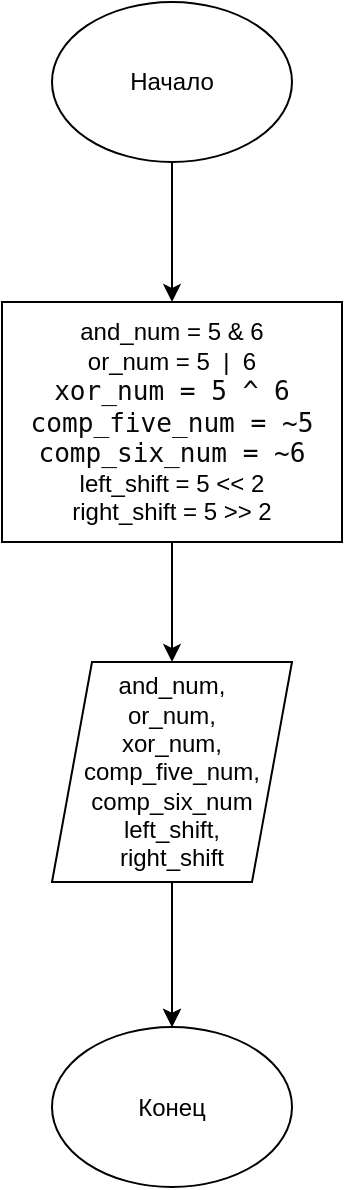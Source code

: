 <mxfile compressed="false" version="13.7.3" type="github" pages="3">
  <diagram id="BLRAGRiclhUCpPVUP0Xi" name="task_1">
    <mxGraphModel dx="664" dy="585" grid="1" gridSize="10" guides="1" tooltips="1" connect="1" arrows="1" fold="1" page="1" pageScale="1" pageWidth="827" pageHeight="1169" math="0" shadow="0">
      <root>
        <mxCell id="0" />
        <mxCell id="1" parent="0" />
        <mxCell id="-88nwMfGtzDxGiUq0B6l-3" style="edgeStyle=orthogonalEdgeStyle;rounded=0;orthogonalLoop=1;jettySize=auto;html=1;entryX=0.5;entryY=0;entryDx=0;entryDy=0;" parent="1" source="-88nwMfGtzDxGiUq0B6l-1" target="-88nwMfGtzDxGiUq0B6l-2" edge="1">
          <mxGeometry relative="1" as="geometry" />
        </mxCell>
        <mxCell id="-88nwMfGtzDxGiUq0B6l-1" value="Начало" style="ellipse;whiteSpace=wrap;html=1;" parent="1" vertex="1">
          <mxGeometry x="300" y="50" width="120" height="80" as="geometry" />
        </mxCell>
        <mxCell id="o97iVPnSVxg-Hbsky-Js-3" style="edgeStyle=orthogonalEdgeStyle;rounded=0;orthogonalLoop=1;jettySize=auto;html=1;" parent="1" source="-88nwMfGtzDxGiUq0B6l-2" target="-88nwMfGtzDxGiUq0B6l-4" edge="1">
          <mxGeometry relative="1" as="geometry" />
        </mxCell>
        <mxCell id="-88nwMfGtzDxGiUq0B6l-2" value="and_num = 5 &amp;amp; 6&lt;br&gt;or_num = 5&amp;nbsp; |&amp;nbsp; 6&lt;br&gt;&lt;font color=&quot;#080808&quot; face=&quot;JetBrains Mono, monospace&quot;&gt;&lt;span style=&quot;font-size: 13.067px ; background-color: rgb(255 , 255 , 255)&quot;&gt;xor_num = 5 ^ 6&lt;br&gt;comp_five_num = ~5&lt;br&gt;&lt;/span&gt;&lt;/font&gt;&lt;font color=&quot;#080808&quot; face=&quot;JetBrains Mono, monospace&quot;&gt;&lt;span style=&quot;font-size: 13.067px ; background-color: rgb(255 , 255 , 255)&quot;&gt;comp_six_num = ~6&lt;br&gt;&lt;/span&gt;&lt;/font&gt;left_shift = 5 &amp;lt;&amp;lt; 2&lt;br&gt;right_shift = 5 &amp;gt;&amp;gt; 2" style="rounded=0;whiteSpace=wrap;html=1;" parent="1" vertex="1">
          <mxGeometry x="275" y="200" width="170" height="120" as="geometry" />
        </mxCell>
        <mxCell id="-88nwMfGtzDxGiUq0B6l-7" style="edgeStyle=orthogonalEdgeStyle;rounded=0;orthogonalLoop=1;jettySize=auto;html=1;exitX=0.5;exitY=1;exitDx=0;exitDy=0;entryX=0.5;entryY=0;entryDx=0;entryDy=0;" parent="1" target="-88nwMfGtzDxGiUq0B6l-6" edge="1">
          <mxGeometry relative="1" as="geometry">
            <mxPoint x="360" y="527" as="sourcePoint" />
          </mxGeometry>
        </mxCell>
        <mxCell id="o97iVPnSVxg-Hbsky-Js-4" style="edgeStyle=orthogonalEdgeStyle;rounded=0;orthogonalLoop=1;jettySize=auto;html=1;entryX=0.5;entryY=0;entryDx=0;entryDy=0;" parent="1" source="-88nwMfGtzDxGiUq0B6l-4" target="-88nwMfGtzDxGiUq0B6l-6" edge="1">
          <mxGeometry relative="1" as="geometry" />
        </mxCell>
        <mxCell id="-88nwMfGtzDxGiUq0B6l-4" value="and_num,&lt;br&gt;or_num,&lt;br&gt;xor_num,&lt;br&gt;comp_five_num,&lt;br&gt;comp_six_num&lt;br&gt;left_shift,&lt;br&gt;right_shift" style="shape=parallelogram;perimeter=parallelogramPerimeter;whiteSpace=wrap;html=1;fixedSize=1;" parent="1" vertex="1">
          <mxGeometry x="300" y="380" width="120" height="110" as="geometry" />
        </mxCell>
        <mxCell id="-88nwMfGtzDxGiUq0B6l-6" value="Конец" style="ellipse;whiteSpace=wrap;html=1;" parent="1" vertex="1">
          <mxGeometry x="300" y="562.5" width="120" height="80" as="geometry" />
        </mxCell>
      </root>
    </mxGraphModel>
  </diagram>
  <diagram id="LcXLevtG_EvTB7wcXRmx" name="task_2">
    <mxGraphModel dx="664" dy="585" grid="1" gridSize="10" guides="1" tooltips="1" connect="1" arrows="1" fold="1" page="1" pageScale="1" pageWidth="827" pageHeight="1169" math="0" shadow="0">
      <root>
        <mxCell id="VOWLj4hI3M0EqqpjqD_6-0" />
        <mxCell id="VOWLj4hI3M0EqqpjqD_6-1" parent="VOWLj4hI3M0EqqpjqD_6-0" />
        <mxCell id="E07SHd_wGsATNv3SDeH1-2" style="edgeStyle=orthogonalEdgeStyle;rounded=0;orthogonalLoop=1;jettySize=auto;html=1;entryX=0.5;entryY=0;entryDx=0;entryDy=0;" edge="1" parent="VOWLj4hI3M0EqqpjqD_6-1" source="E07SHd_wGsATNv3SDeH1-0" target="E07SHd_wGsATNv3SDeH1-1">
          <mxGeometry relative="1" as="geometry" />
        </mxCell>
        <mxCell id="E07SHd_wGsATNv3SDeH1-0" value="Начало" style="ellipse;whiteSpace=wrap;html=1;" vertex="1" parent="VOWLj4hI3M0EqqpjqD_6-1">
          <mxGeometry x="354" y="100" width="120" height="80" as="geometry" />
        </mxCell>
        <mxCell id="E07SHd_wGsATNv3SDeH1-4" style="edgeStyle=orthogonalEdgeStyle;rounded=0;orthogonalLoop=1;jettySize=auto;html=1;entryX=0.5;entryY=0;entryDx=0;entryDy=0;" edge="1" parent="VOWLj4hI3M0EqqpjqD_6-1" source="E07SHd_wGsATNv3SDeH1-1" target="E07SHd_wGsATNv3SDeH1-3">
          <mxGeometry relative="1" as="geometry" />
        </mxCell>
        <mxCell id="E07SHd_wGsATNv3SDeH1-1" value="x1, y1, x2, y2" style="shape=parallelogram;perimeter=parallelogramPerimeter;whiteSpace=wrap;html=1;fixedSize=1;" vertex="1" parent="VOWLj4hI3M0EqqpjqD_6-1">
          <mxGeometry x="354" y="240" width="120" height="60" as="geometry" />
        </mxCell>
        <mxCell id="QIt6FsnREu_PJBucaJJU-2" style="edgeStyle=orthogonalEdgeStyle;rounded=0;orthogonalLoop=1;jettySize=auto;html=1;entryX=0.5;entryY=0;entryDx=0;entryDy=0;" edge="1" parent="VOWLj4hI3M0EqqpjqD_6-1" source="E07SHd_wGsATNv3SDeH1-3" target="QIt6FsnREu_PJBucaJJU-1">
          <mxGeometry relative="1" as="geometry" />
        </mxCell>
        <mxCell id="E07SHd_wGsATNv3SDeH1-3" value="k = (y1 - y2)/(x1 - x2),&lt;br&gt;b = y1 - k*x1" style="rounded=0;whiteSpace=wrap;html=1;" vertex="1" parent="VOWLj4hI3M0EqqpjqD_6-1">
          <mxGeometry x="354" y="360" width="120" height="60" as="geometry" />
        </mxCell>
        <mxCell id="QIt6FsnREu_PJBucaJJU-4" style="edgeStyle=orthogonalEdgeStyle;rounded=0;orthogonalLoop=1;jettySize=auto;html=1;entryX=0.5;entryY=0;entryDx=0;entryDy=0;" edge="1" parent="VOWLj4hI3M0EqqpjqD_6-1" source="QIt6FsnREu_PJBucaJJU-1" target="QIt6FsnREu_PJBucaJJU-3">
          <mxGeometry relative="1" as="geometry" />
        </mxCell>
        <mxCell id="QIt6FsnREu_PJBucaJJU-1" value="k, b" style="shape=parallelogram;perimeter=parallelogramPerimeter;whiteSpace=wrap;html=1;fixedSize=1;" vertex="1" parent="VOWLj4hI3M0EqqpjqD_6-1">
          <mxGeometry x="354" y="490" width="120" height="60" as="geometry" />
        </mxCell>
        <mxCell id="QIt6FsnREu_PJBucaJJU-3" value="Конец" style="ellipse;whiteSpace=wrap;html=1;" vertex="1" parent="VOWLj4hI3M0EqqpjqD_6-1">
          <mxGeometry x="354" y="630" width="120" height="80" as="geometry" />
        </mxCell>
      </root>
    </mxGraphModel>
  </diagram>
  <diagram id="nGv6gn3Tq4zTrv_mXpQr" name="task_3">
    <mxGraphModel dx="664" dy="585" grid="1" gridSize="10" guides="1" tooltips="1" connect="1" arrows="1" fold="1" page="1" pageScale="1" pageWidth="827" pageHeight="1169" math="0" shadow="0">
      <root>
        <mxCell id="BGcpd6fr3eiDfw8PAZCf-0" />
        <mxCell id="BGcpd6fr3eiDfw8PAZCf-1" parent="BGcpd6fr3eiDfw8PAZCf-0" />
        <mxCell id="BGcpd6fr3eiDfw8PAZCf-4" style="edgeStyle=orthogonalEdgeStyle;rounded=0;orthogonalLoop=1;jettySize=auto;html=1;entryX=0.5;entryY=0;entryDx=0;entryDy=0;" edge="1" parent="BGcpd6fr3eiDfw8PAZCf-1" source="BGcpd6fr3eiDfw8PAZCf-2" target="BGcpd6fr3eiDfw8PAZCf-3">
          <mxGeometry relative="1" as="geometry" />
        </mxCell>
        <mxCell id="BGcpd6fr3eiDfw8PAZCf-2" value="Начало" style="ellipse;whiteSpace=wrap;html=1;" vertex="1" parent="BGcpd6fr3eiDfw8PAZCf-1">
          <mxGeometry x="260" y="70" width="120" height="80" as="geometry" />
        </mxCell>
        <mxCell id="BGcpd6fr3eiDfw8PAZCf-6" style="edgeStyle=orthogonalEdgeStyle;rounded=0;orthogonalLoop=1;jettySize=auto;html=1;entryX=0.5;entryY=0;entryDx=0;entryDy=0;" edge="1" parent="BGcpd6fr3eiDfw8PAZCf-1" source="BGcpd6fr3eiDfw8PAZCf-3" target="BGcpd6fr3eiDfw8PAZCf-5">
          <mxGeometry relative="1" as="geometry" />
        </mxCell>
        <mxCell id="BGcpd6fr3eiDfw8PAZCf-3" value="rand_int_min,&lt;br&gt;rand_int_max,&lt;br&gt;rand_real_min,&lt;br&gt;rand_real_max,&lt;br&gt;rand_symbol_min,&lt;br&gt;rand_symbol_max" style="shape=parallelogram;perimeter=parallelogramPerimeter;whiteSpace=wrap;html=1;fixedSize=1;" vertex="1" parent="BGcpd6fr3eiDfw8PAZCf-1">
          <mxGeometry x="245" y="220" width="150" height="110" as="geometry" />
        </mxCell>
        <mxCell id="BGcpd6fr3eiDfw8PAZCf-8" style="edgeStyle=orthogonalEdgeStyle;rounded=0;orthogonalLoop=1;jettySize=auto;html=1;entryX=0.5;entryY=0;entryDx=0;entryDy=0;" edge="1" parent="BGcpd6fr3eiDfw8PAZCf-1" source="BGcpd6fr3eiDfw8PAZCf-5" target="BGcpd6fr3eiDfw8PAZCf-7">
          <mxGeometry relative="1" as="geometry" />
        </mxCell>
        <mxCell id="BGcpd6fr3eiDfw8PAZCf-5" value="rand_int = randint(rand_int_min, rand_int_max)&lt;br&gt;rand_real = random.uniform(rand_real_min, rand_real_max&lt;br&gt;rand_symbol_min = ord(rand_symbol_min)&lt;br&gt;rand_symbol_max = ord(rand_symbol_max)&lt;br&gt;rand_symbol = chr(randint(rand_symbol_min, rand_symbol_max)" style="rounded=0;whiteSpace=wrap;html=1;" vertex="1" parent="BGcpd6fr3eiDfw8PAZCf-1">
          <mxGeometry x="142.5" y="390" width="355" height="90" as="geometry" />
        </mxCell>
        <mxCell id="BGcpd6fr3eiDfw8PAZCf-11" style="edgeStyle=orthogonalEdgeStyle;rounded=0;orthogonalLoop=1;jettySize=auto;html=1;entryX=0.5;entryY=0;entryDx=0;entryDy=0;" edge="1" parent="BGcpd6fr3eiDfw8PAZCf-1" source="BGcpd6fr3eiDfw8PAZCf-7" target="BGcpd6fr3eiDfw8PAZCf-9">
          <mxGeometry relative="1" as="geometry" />
        </mxCell>
        <mxCell id="BGcpd6fr3eiDfw8PAZCf-7" value="rand_int,&lt;br&gt;rand_real,&lt;br&gt;rand_symbol" style="shape=parallelogram;perimeter=parallelogramPerimeter;whiteSpace=wrap;html=1;fixedSize=1;" vertex="1" parent="BGcpd6fr3eiDfw8PAZCf-1">
          <mxGeometry x="260" y="540" width="120" height="60" as="geometry" />
        </mxCell>
        <mxCell id="BGcpd6fr3eiDfw8PAZCf-9" value="Конец" style="ellipse;whiteSpace=wrap;html=1;" vertex="1" parent="BGcpd6fr3eiDfw8PAZCf-1">
          <mxGeometry x="260" y="660" width="120" height="80" as="geometry" />
        </mxCell>
      </root>
    </mxGraphModel>
  </diagram>
</mxfile>
